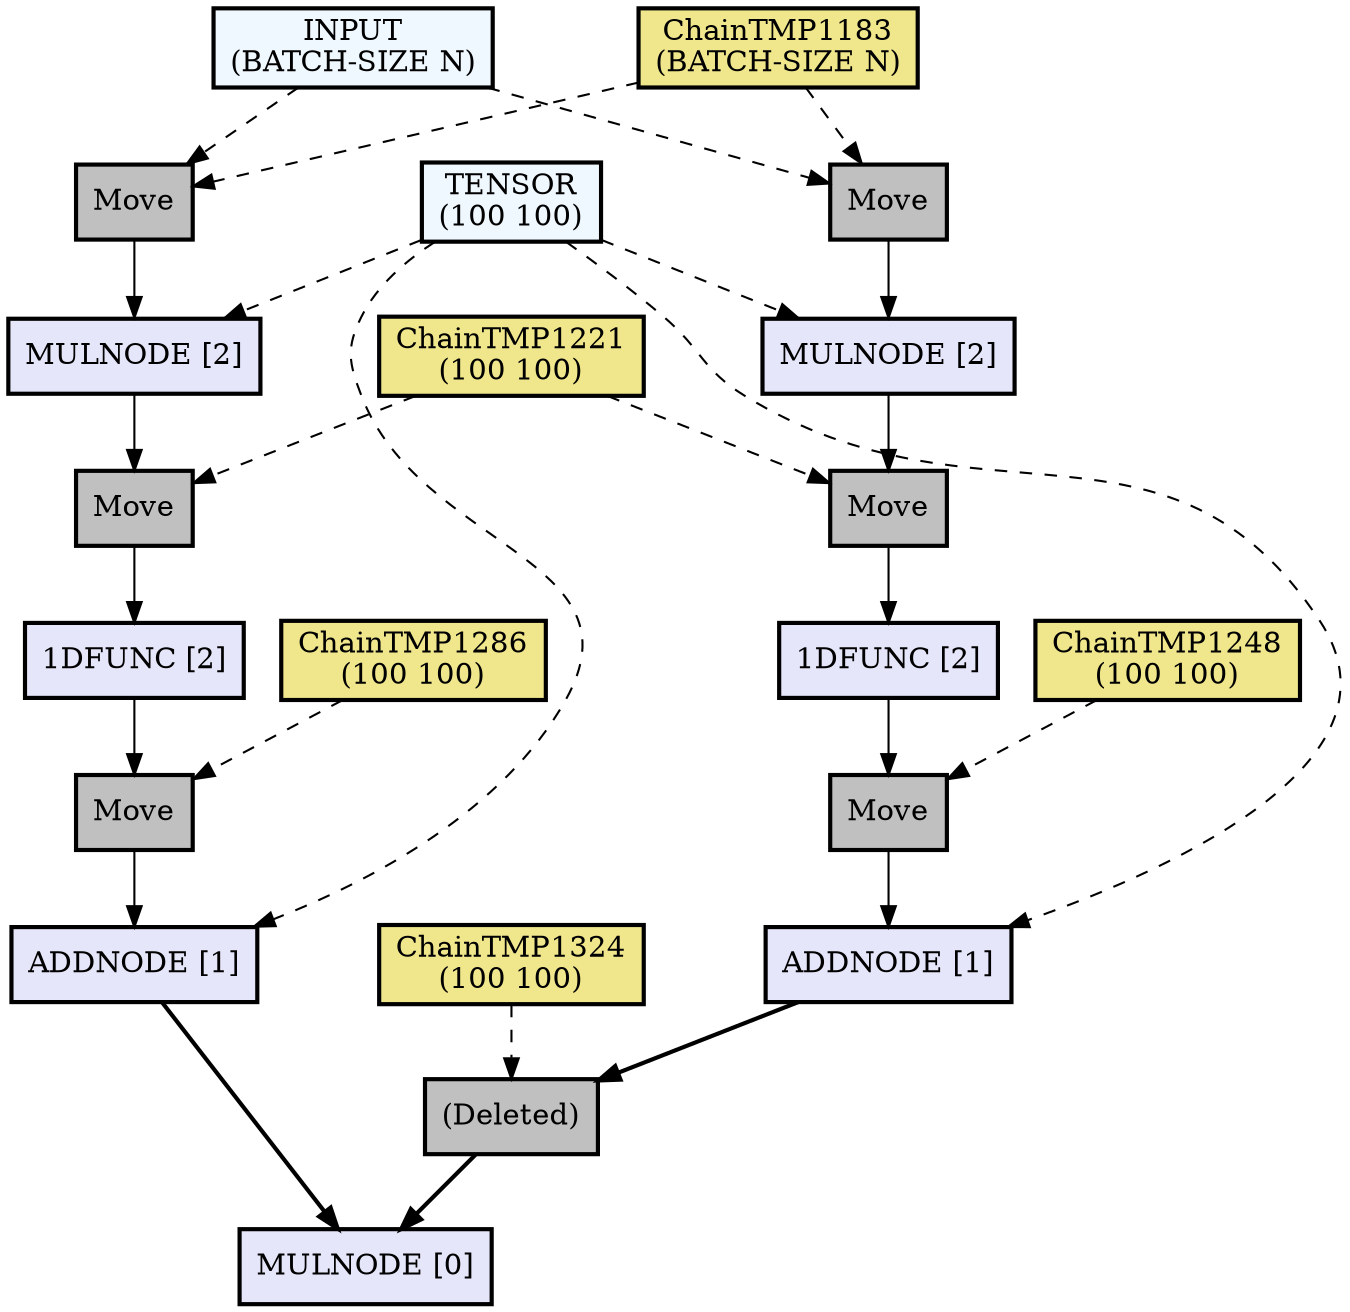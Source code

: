 digraph computation_node {
  node[shape="box" style="filled" color="black" penwidth="2"];
  TENSOR [label = "TENSOR
(100 100)" fillcolor="#f0f8ff" style="filled, solid"];
  TENSOR [label = "TENSOR
(100 100)" fillcolor="#f0f8ff" style="filled, solid"];
  INPUT [label = "INPUT
(BATCH-SIZE N)" fillcolor="#f0f8ff" style="filled, solid"];
  ChainTMP1183 [label = "ChainTMP1183
(BATCH-SIZE N)" fillcolor="#f0e68c" style="filled, solid"];
  NODE1393 [label = "Move" fillcolor="gray" style="filled, solid"];
  NODE1392 [label = "MULNODE [2]" fillcolor="#e6e6fa" style="filled, solid"];
  ChainTMP1221 [label = "ChainTMP1221
(100 100)" fillcolor="#f0e68c" style="filled, solid"];
  NODE1390 [label = "Move" fillcolor="gray" style="filled, solid"];
  NODE1389 [label = "1DFUNC [2]" fillcolor="#e6e6fa" style="filled, solid"];
  ChainTMP1286 [label = "ChainTMP1286
(100 100)" fillcolor="#f0e68c" style="filled, solid"];
  NODE1387 [label = "Move" fillcolor="gray" style="filled, solid"];
  NODE1386 [label = "ADDNODE [1]" fillcolor="#e6e6fa" style="filled, solid"];
  TENSOR [label = "TENSOR
(100 100)" fillcolor="#f0f8ff" style="filled, solid"];
  TENSOR [label = "TENSOR
(100 100)" fillcolor="#f0f8ff" style="filled, solid"];
  INPUT [label = "INPUT
(BATCH-SIZE N)" fillcolor="#f0f8ff" style="filled, solid"];
  ChainTMP1183 [label = "ChainTMP1183
(BATCH-SIZE N)" fillcolor="#f0e68c" style="filled, solid"];
  NODE1381 [label = "Move" fillcolor="gray" style="filled, solid"];
  NODE1380 [label = "MULNODE [2]" fillcolor="#e6e6fa" style="filled, solid"];
  ChainTMP1221 [label = "ChainTMP1221
(100 100)" fillcolor="#f0e68c" style="filled, solid"];
  NODE1378 [label = "Move" fillcolor="gray" style="filled, solid"];
  NODE1377 [label = "1DFUNC [2]" fillcolor="#e6e6fa" style="filled, solid"];
  ChainTMP1248 [label = "ChainTMP1248
(100 100)" fillcolor="#f0e68c" style="filled, solid"];
  NODE1375 [label = "Move" fillcolor="gray" style="filled, solid"];
  NODE1374 [label = "ADDNODE [1]" fillcolor="#e6e6fa" style="filled, solid"];
  ChainTMP1324 [label = "ChainTMP1324
(100 100)" fillcolor="#f0e68c" style="filled, solid"];
  NODE1372 [label = "(Deleted)" fillcolor="gray" style="filled, solid"];
  NODE1371 [label = "MULNODE [0]" fillcolor="#e6e6fa" style="filled, solid"];
  NODE1372 -> NODE1371[penwidth="2"];
  ChainTMP1324 -> NODE1372[style="dashed"];
  NODE1374 -> NODE1372[penwidth="2"];
  NODE1375 -> NODE1374[weight=10];
  ChainTMP1248 -> NODE1375[style="dashed"];
  NODE1377 -> NODE1375[weight=10];
  NODE1378 -> NODE1377[weight=10];
  ChainTMP1221 -> NODE1378[style="dashed"];
  NODE1380 -> NODE1378[weight=10];
  NODE1381 -> NODE1380[weight=10];
  ChainTMP1183 -> NODE1381[style="dashed"];
  INPUT -> NODE1381[style="dashed"];
  TENSOR -> NODE1380[style="dashed"];
  TENSOR -> NODE1374[style="dashed"];
  NODE1386 -> NODE1371[penwidth="2"];
  NODE1387 -> NODE1386[weight=10];
  ChainTMP1286 -> NODE1387[style="dashed"];
  NODE1389 -> NODE1387[weight=10];
  NODE1390 -> NODE1389[weight=10];
  ChainTMP1221 -> NODE1390[style="dashed"];
  NODE1392 -> NODE1390[weight=10];
  NODE1393 -> NODE1392[weight=10];
  ChainTMP1183 -> NODE1393[style="dashed"];
  INPUT -> NODE1393[style="dashed"];
  TENSOR -> NODE1392[style="dashed"];
  TENSOR -> NODE1386[style="dashed"];
}
